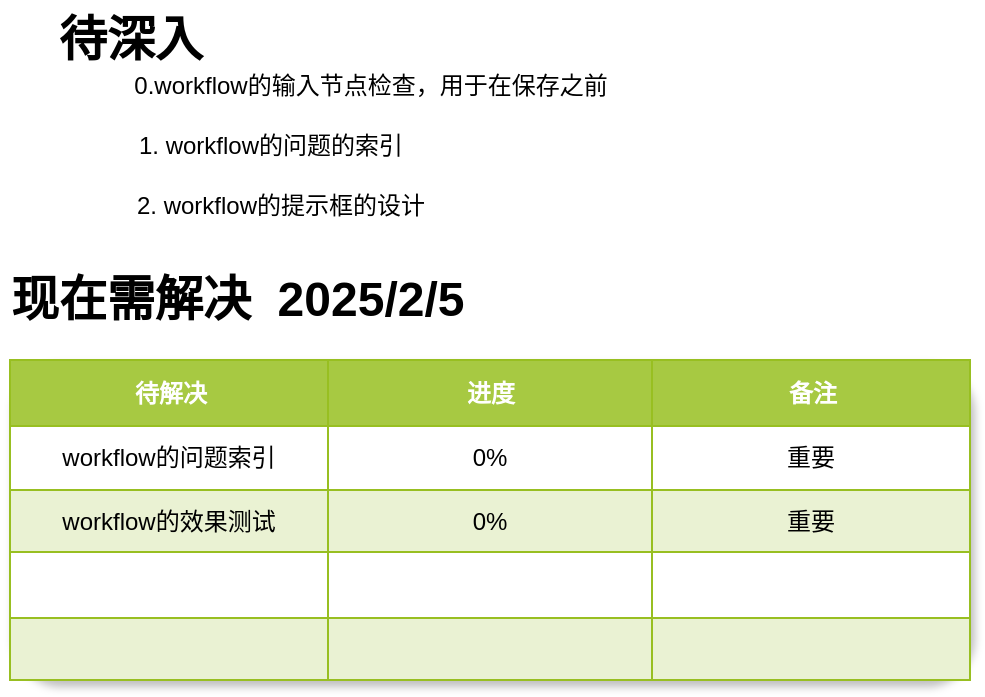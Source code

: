 <mxfile version="26.0.11">
  <diagram name="Page-1" id="7i_ycgFXeHgMoQNHifhE">
    <mxGraphModel dx="1554" dy="401" grid="1" gridSize="10" guides="1" tooltips="1" connect="1" arrows="1" fold="1" page="1" pageScale="1" pageWidth="827" pageHeight="1169" math="0" shadow="0">
      <root>
        <mxCell id="0" />
        <mxCell id="1" parent="0" />
        <mxCell id="IVN-jRzDVuUk2GZdeafm-1" value="1. workflow的&lt;span style=&quot;background-color: transparent; color: light-dark(rgb(0, 0, 0), rgb(255, 255, 255));&quot;&gt;问题的索引&lt;/span&gt;" style="text;html=1;align=center;verticalAlign=middle;resizable=0;points=[];autosize=1;strokeColor=none;fillColor=none;" vertex="1" parent="1">
          <mxGeometry x="-70" y="68" width="160" height="30" as="geometry" />
        </mxCell>
        <mxCell id="IVN-jRzDVuUk2GZdeafm-2" value="0.workflow的输入节点检查，用于在保存之前" style="text;html=1;align=center;verticalAlign=middle;resizable=0;points=[];autosize=1;strokeColor=none;fillColor=none;" vertex="1" parent="1">
          <mxGeometry x="-70" y="38" width="260" height="30" as="geometry" />
        </mxCell>
        <mxCell id="IVN-jRzDVuUk2GZdeafm-3" value="2. workflow的提示框的设计" style="text;html=1;align=center;verticalAlign=middle;resizable=0;points=[];autosize=1;strokeColor=none;fillColor=none;" vertex="1" parent="1">
          <mxGeometry x="-70" y="98" width="170" height="30" as="geometry" />
        </mxCell>
        <mxCell id="IVN-jRzDVuUk2GZdeafm-4" value="待深入" style="text;strokeColor=none;fillColor=none;html=1;fontSize=24;fontStyle=1;verticalAlign=middle;align=center;" vertex="1" parent="1">
          <mxGeometry x="-110" y="10" width="100" height="40" as="geometry" />
        </mxCell>
        <mxCell id="IVN-jRzDVuUk2GZdeafm-5" value="现在需解决" style="text;strokeColor=none;fillColor=none;html=1;fontSize=24;fontStyle=1;verticalAlign=middle;align=center;" vertex="1" parent="1">
          <mxGeometry x="-110" y="140" width="100" height="40" as="geometry" />
        </mxCell>
        <mxCell id="IVN-jRzDVuUk2GZdeafm-6" value="2025/2/5" style="text;strokeColor=none;fillColor=none;html=1;fontSize=24;fontStyle=1;verticalAlign=middle;align=center;" vertex="1" parent="1">
          <mxGeometry x="10" y="140" width="100" height="40" as="geometry" />
        </mxCell>
        <mxCell id="IVN-jRzDVuUk2GZdeafm-20" value="Assets" style="childLayout=tableLayout;recursiveResize=0;strokeColor=#98bf21;fillColor=#A7C942;shadow=1;rounded=1;glass=0;" vertex="1" parent="1">
          <mxGeometry x="-120" y="190" width="480" height="160" as="geometry" />
        </mxCell>
        <mxCell id="IVN-jRzDVuUk2GZdeafm-21" style="shape=tableRow;horizontal=0;startSize=0;swimlaneHead=0;swimlaneBody=0;top=0;left=0;bottom=0;right=0;dropTarget=0;collapsible=0;recursiveResize=0;expand=0;fontStyle=0;strokeColor=inherit;fillColor=#ffffff;" vertex="1" parent="IVN-jRzDVuUk2GZdeafm-20">
          <mxGeometry width="480" height="33" as="geometry" />
        </mxCell>
        <mxCell id="IVN-jRzDVuUk2GZdeafm-22" value="待解决" style="connectable=0;recursiveResize=0;strokeColor=inherit;fillColor=#A7C942;align=center;fontStyle=1;fontColor=#FFFFFF;html=1;" vertex="1" parent="IVN-jRzDVuUk2GZdeafm-21">
          <mxGeometry width="159" height="33" as="geometry">
            <mxRectangle width="159" height="33" as="alternateBounds" />
          </mxGeometry>
        </mxCell>
        <mxCell id="IVN-jRzDVuUk2GZdeafm-23" value="进度" style="connectable=0;recursiveResize=0;strokeColor=inherit;fillColor=#A7C942;align=center;fontStyle=1;fontColor=#FFFFFF;html=1;" vertex="1" parent="IVN-jRzDVuUk2GZdeafm-21">
          <mxGeometry x="159" width="162" height="33" as="geometry">
            <mxRectangle width="162" height="33" as="alternateBounds" />
          </mxGeometry>
        </mxCell>
        <mxCell id="IVN-jRzDVuUk2GZdeafm-24" value="备注" style="connectable=0;recursiveResize=0;strokeColor=inherit;fillColor=#A7C942;align=center;fontStyle=1;fontColor=#FFFFFF;html=1;" vertex="1" parent="IVN-jRzDVuUk2GZdeafm-21">
          <mxGeometry x="321" width="159" height="33" as="geometry">
            <mxRectangle width="159" height="33" as="alternateBounds" />
          </mxGeometry>
        </mxCell>
        <mxCell id="IVN-jRzDVuUk2GZdeafm-25" value="" style="shape=tableRow;horizontal=0;startSize=0;swimlaneHead=0;swimlaneBody=0;top=0;left=0;bottom=0;right=0;dropTarget=0;collapsible=0;recursiveResize=0;expand=0;fontStyle=0;strokeColor=inherit;fillColor=#ffffff;" vertex="1" parent="IVN-jRzDVuUk2GZdeafm-20">
          <mxGeometry y="33" width="480" height="32" as="geometry" />
        </mxCell>
        <mxCell id="IVN-jRzDVuUk2GZdeafm-26" value="workflow的问题索引" style="connectable=0;recursiveResize=0;strokeColor=inherit;fillColor=inherit;align=center;whiteSpace=wrap;html=1;" vertex="1" parent="IVN-jRzDVuUk2GZdeafm-25">
          <mxGeometry width="159" height="32" as="geometry">
            <mxRectangle width="159" height="32" as="alternateBounds" />
          </mxGeometry>
        </mxCell>
        <mxCell id="IVN-jRzDVuUk2GZdeafm-27" value="0%" style="connectable=0;recursiveResize=0;strokeColor=inherit;fillColor=inherit;align=center;whiteSpace=wrap;html=1;" vertex="1" parent="IVN-jRzDVuUk2GZdeafm-25">
          <mxGeometry x="159" width="162" height="32" as="geometry">
            <mxRectangle width="162" height="32" as="alternateBounds" />
          </mxGeometry>
        </mxCell>
        <mxCell id="IVN-jRzDVuUk2GZdeafm-28" value="重要" style="connectable=0;recursiveResize=0;strokeColor=inherit;fillColor=inherit;align=center;whiteSpace=wrap;html=1;" vertex="1" parent="IVN-jRzDVuUk2GZdeafm-25">
          <mxGeometry x="321" width="159" height="32" as="geometry">
            <mxRectangle width="159" height="32" as="alternateBounds" />
          </mxGeometry>
        </mxCell>
        <mxCell id="IVN-jRzDVuUk2GZdeafm-29" value="" style="shape=tableRow;horizontal=0;startSize=0;swimlaneHead=0;swimlaneBody=0;top=0;left=0;bottom=0;right=0;dropTarget=0;collapsible=0;recursiveResize=0;expand=0;fontStyle=1;strokeColor=inherit;fillColor=#EAF2D3;" vertex="1" parent="IVN-jRzDVuUk2GZdeafm-20">
          <mxGeometry y="65" width="480" height="31" as="geometry" />
        </mxCell>
        <mxCell id="IVN-jRzDVuUk2GZdeafm-30" value="workflow的效果测试" style="connectable=0;recursiveResize=0;strokeColor=inherit;fillColor=inherit;whiteSpace=wrap;html=1;" vertex="1" parent="IVN-jRzDVuUk2GZdeafm-29">
          <mxGeometry width="159" height="31" as="geometry">
            <mxRectangle width="159" height="31" as="alternateBounds" />
          </mxGeometry>
        </mxCell>
        <mxCell id="IVN-jRzDVuUk2GZdeafm-31" value="0%" style="connectable=0;recursiveResize=0;strokeColor=inherit;fillColor=inherit;whiteSpace=wrap;html=1;" vertex="1" parent="IVN-jRzDVuUk2GZdeafm-29">
          <mxGeometry x="159" width="162" height="31" as="geometry">
            <mxRectangle width="162" height="31" as="alternateBounds" />
          </mxGeometry>
        </mxCell>
        <mxCell id="IVN-jRzDVuUk2GZdeafm-32" value="重要" style="connectable=0;recursiveResize=0;strokeColor=inherit;fillColor=inherit;whiteSpace=wrap;html=1;" vertex="1" parent="IVN-jRzDVuUk2GZdeafm-29">
          <mxGeometry x="321" width="159" height="31" as="geometry">
            <mxRectangle width="159" height="31" as="alternateBounds" />
          </mxGeometry>
        </mxCell>
        <mxCell id="IVN-jRzDVuUk2GZdeafm-33" value="" style="shape=tableRow;horizontal=0;startSize=0;swimlaneHead=0;swimlaneBody=0;top=0;left=0;bottom=0;right=0;dropTarget=0;collapsible=0;recursiveResize=0;expand=0;fontStyle=0;strokeColor=inherit;fillColor=#ffffff;" vertex="1" parent="IVN-jRzDVuUk2GZdeafm-20">
          <mxGeometry y="96" width="480" height="33" as="geometry" />
        </mxCell>
        <mxCell id="IVN-jRzDVuUk2GZdeafm-34" value="" style="connectable=0;recursiveResize=0;strokeColor=inherit;fillColor=inherit;fontStyle=0;align=center;whiteSpace=wrap;html=1;" vertex="1" parent="IVN-jRzDVuUk2GZdeafm-33">
          <mxGeometry width="159" height="33" as="geometry">
            <mxRectangle width="159" height="33" as="alternateBounds" />
          </mxGeometry>
        </mxCell>
        <mxCell id="IVN-jRzDVuUk2GZdeafm-35" value="" style="connectable=0;recursiveResize=0;strokeColor=inherit;fillColor=inherit;fontStyle=0;align=center;whiteSpace=wrap;html=1;" vertex="1" parent="IVN-jRzDVuUk2GZdeafm-33">
          <mxGeometry x="159" width="162" height="33" as="geometry">
            <mxRectangle width="162" height="33" as="alternateBounds" />
          </mxGeometry>
        </mxCell>
        <mxCell id="IVN-jRzDVuUk2GZdeafm-36" value="" style="connectable=0;recursiveResize=0;strokeColor=inherit;fillColor=inherit;fontStyle=0;align=center;whiteSpace=wrap;html=1;" vertex="1" parent="IVN-jRzDVuUk2GZdeafm-33">
          <mxGeometry x="321" width="159" height="33" as="geometry">
            <mxRectangle width="159" height="33" as="alternateBounds" />
          </mxGeometry>
        </mxCell>
        <mxCell id="IVN-jRzDVuUk2GZdeafm-37" value="" style="shape=tableRow;horizontal=0;startSize=0;swimlaneHead=0;swimlaneBody=0;top=0;left=0;bottom=0;right=0;dropTarget=0;collapsible=0;recursiveResize=0;expand=0;fontStyle=1;strokeColor=inherit;fillColor=#EAF2D3;" vertex="1" parent="IVN-jRzDVuUk2GZdeafm-20">
          <mxGeometry y="129" width="480" height="31" as="geometry" />
        </mxCell>
        <mxCell id="IVN-jRzDVuUk2GZdeafm-38" value="" style="connectable=0;recursiveResize=0;strokeColor=inherit;fillColor=inherit;whiteSpace=wrap;html=1;" vertex="1" parent="IVN-jRzDVuUk2GZdeafm-37">
          <mxGeometry width="159" height="31" as="geometry">
            <mxRectangle width="159" height="31" as="alternateBounds" />
          </mxGeometry>
        </mxCell>
        <mxCell id="IVN-jRzDVuUk2GZdeafm-39" value="" style="connectable=0;recursiveResize=0;strokeColor=inherit;fillColor=inherit;whiteSpace=wrap;html=1;" vertex="1" parent="IVN-jRzDVuUk2GZdeafm-37">
          <mxGeometry x="159" width="162" height="31" as="geometry">
            <mxRectangle width="162" height="31" as="alternateBounds" />
          </mxGeometry>
        </mxCell>
        <mxCell id="IVN-jRzDVuUk2GZdeafm-40" value="" style="connectable=0;recursiveResize=0;strokeColor=inherit;fillColor=inherit;whiteSpace=wrap;html=1;" vertex="1" parent="IVN-jRzDVuUk2GZdeafm-37">
          <mxGeometry x="321" width="159" height="31" as="geometry">
            <mxRectangle width="159" height="31" as="alternateBounds" />
          </mxGeometry>
        </mxCell>
      </root>
    </mxGraphModel>
  </diagram>
</mxfile>
